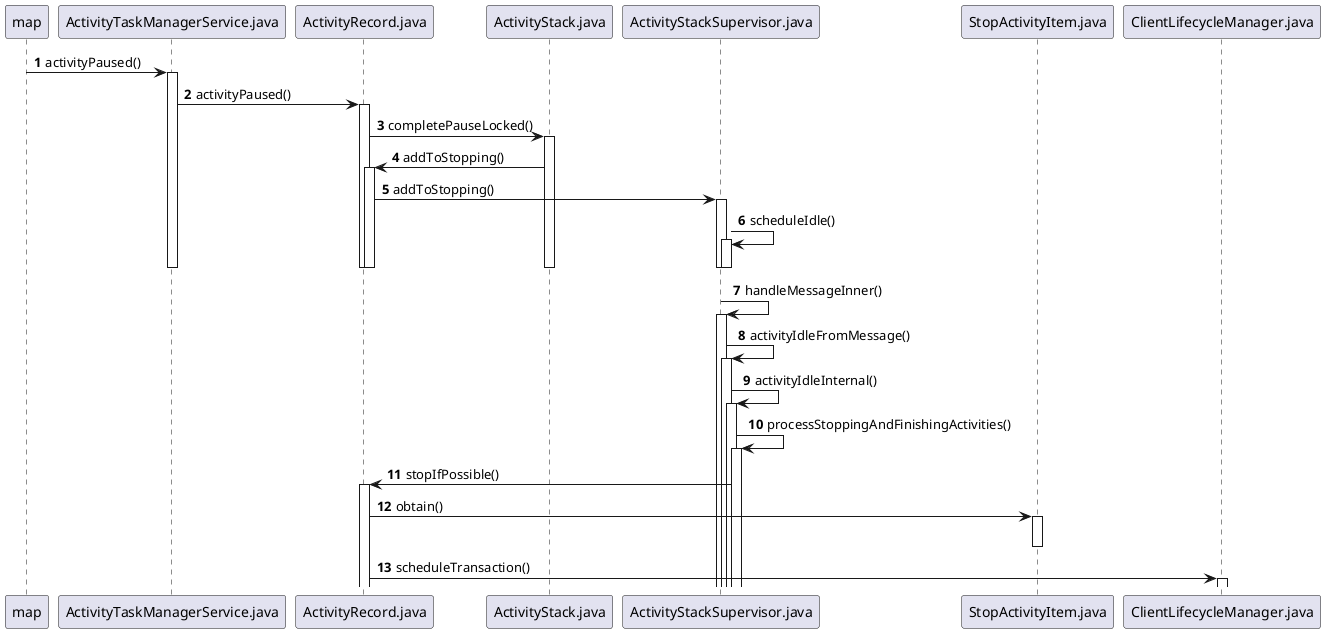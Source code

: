 @startuml
'https://plantuml.com/sequence-diagram

autonumber

map -> ActivityTaskManagerService.java: activityPaused()
activate ActivityTaskManagerService.java
ActivityTaskManagerService.java -> ActivityRecord.java: activityPaused()
activate ActivityRecord.java
ActivityRecord.java -> ActivityStack.java: completePauseLocked()
activate ActivityStack.java
ActivityStack.java -> ActivityRecord.java: addToStopping()
activate ActivityRecord.java
ActivityRecord.java -> ActivityStackSupervisor.java: addToStopping()
activate ActivityStackSupervisor.java
ActivityStackSupervisor.java -> ActivityStackSupervisor.java: scheduleIdle()
activate ActivityStackSupervisor.java
deactivate ActivityStackSupervisor.java
deactivate ActivityStackSupervisor.java
deactivate ActivityStack.java
deactivate ActivityRecord.java
deactivate ActivityRecord.java
deactivate ActivityTaskManagerService.java
ActivityStackSupervisor.java -> ActivityStackSupervisor.java: handleMessageInner()
activate ActivityStackSupervisor.java
ActivityStackSupervisor.java -> ActivityStackSupervisor.java: activityIdleFromMessage()
activate ActivityStackSupervisor.java
ActivityStackSupervisor.java -> ActivityStackSupervisor.java: activityIdleInternal()
activate ActivityStackSupervisor.java
ActivityStackSupervisor.java -> ActivityStackSupervisor.java: processStoppingAndFinishingActivities()
activate ActivityStackSupervisor.java
ActivityStackSupervisor.java -> ActivityRecord.java: stopIfPossible()
activate ActivityRecord.java
ActivityRecord.java -> StopActivityItem.java: obtain()
activate StopActivityItem.java
deactivate StopActivityItem.java
ActivityRecord.java -> ClientLifecycleManager.java: scheduleTransaction()
activate ClientLifecycleManager.java

@enduml